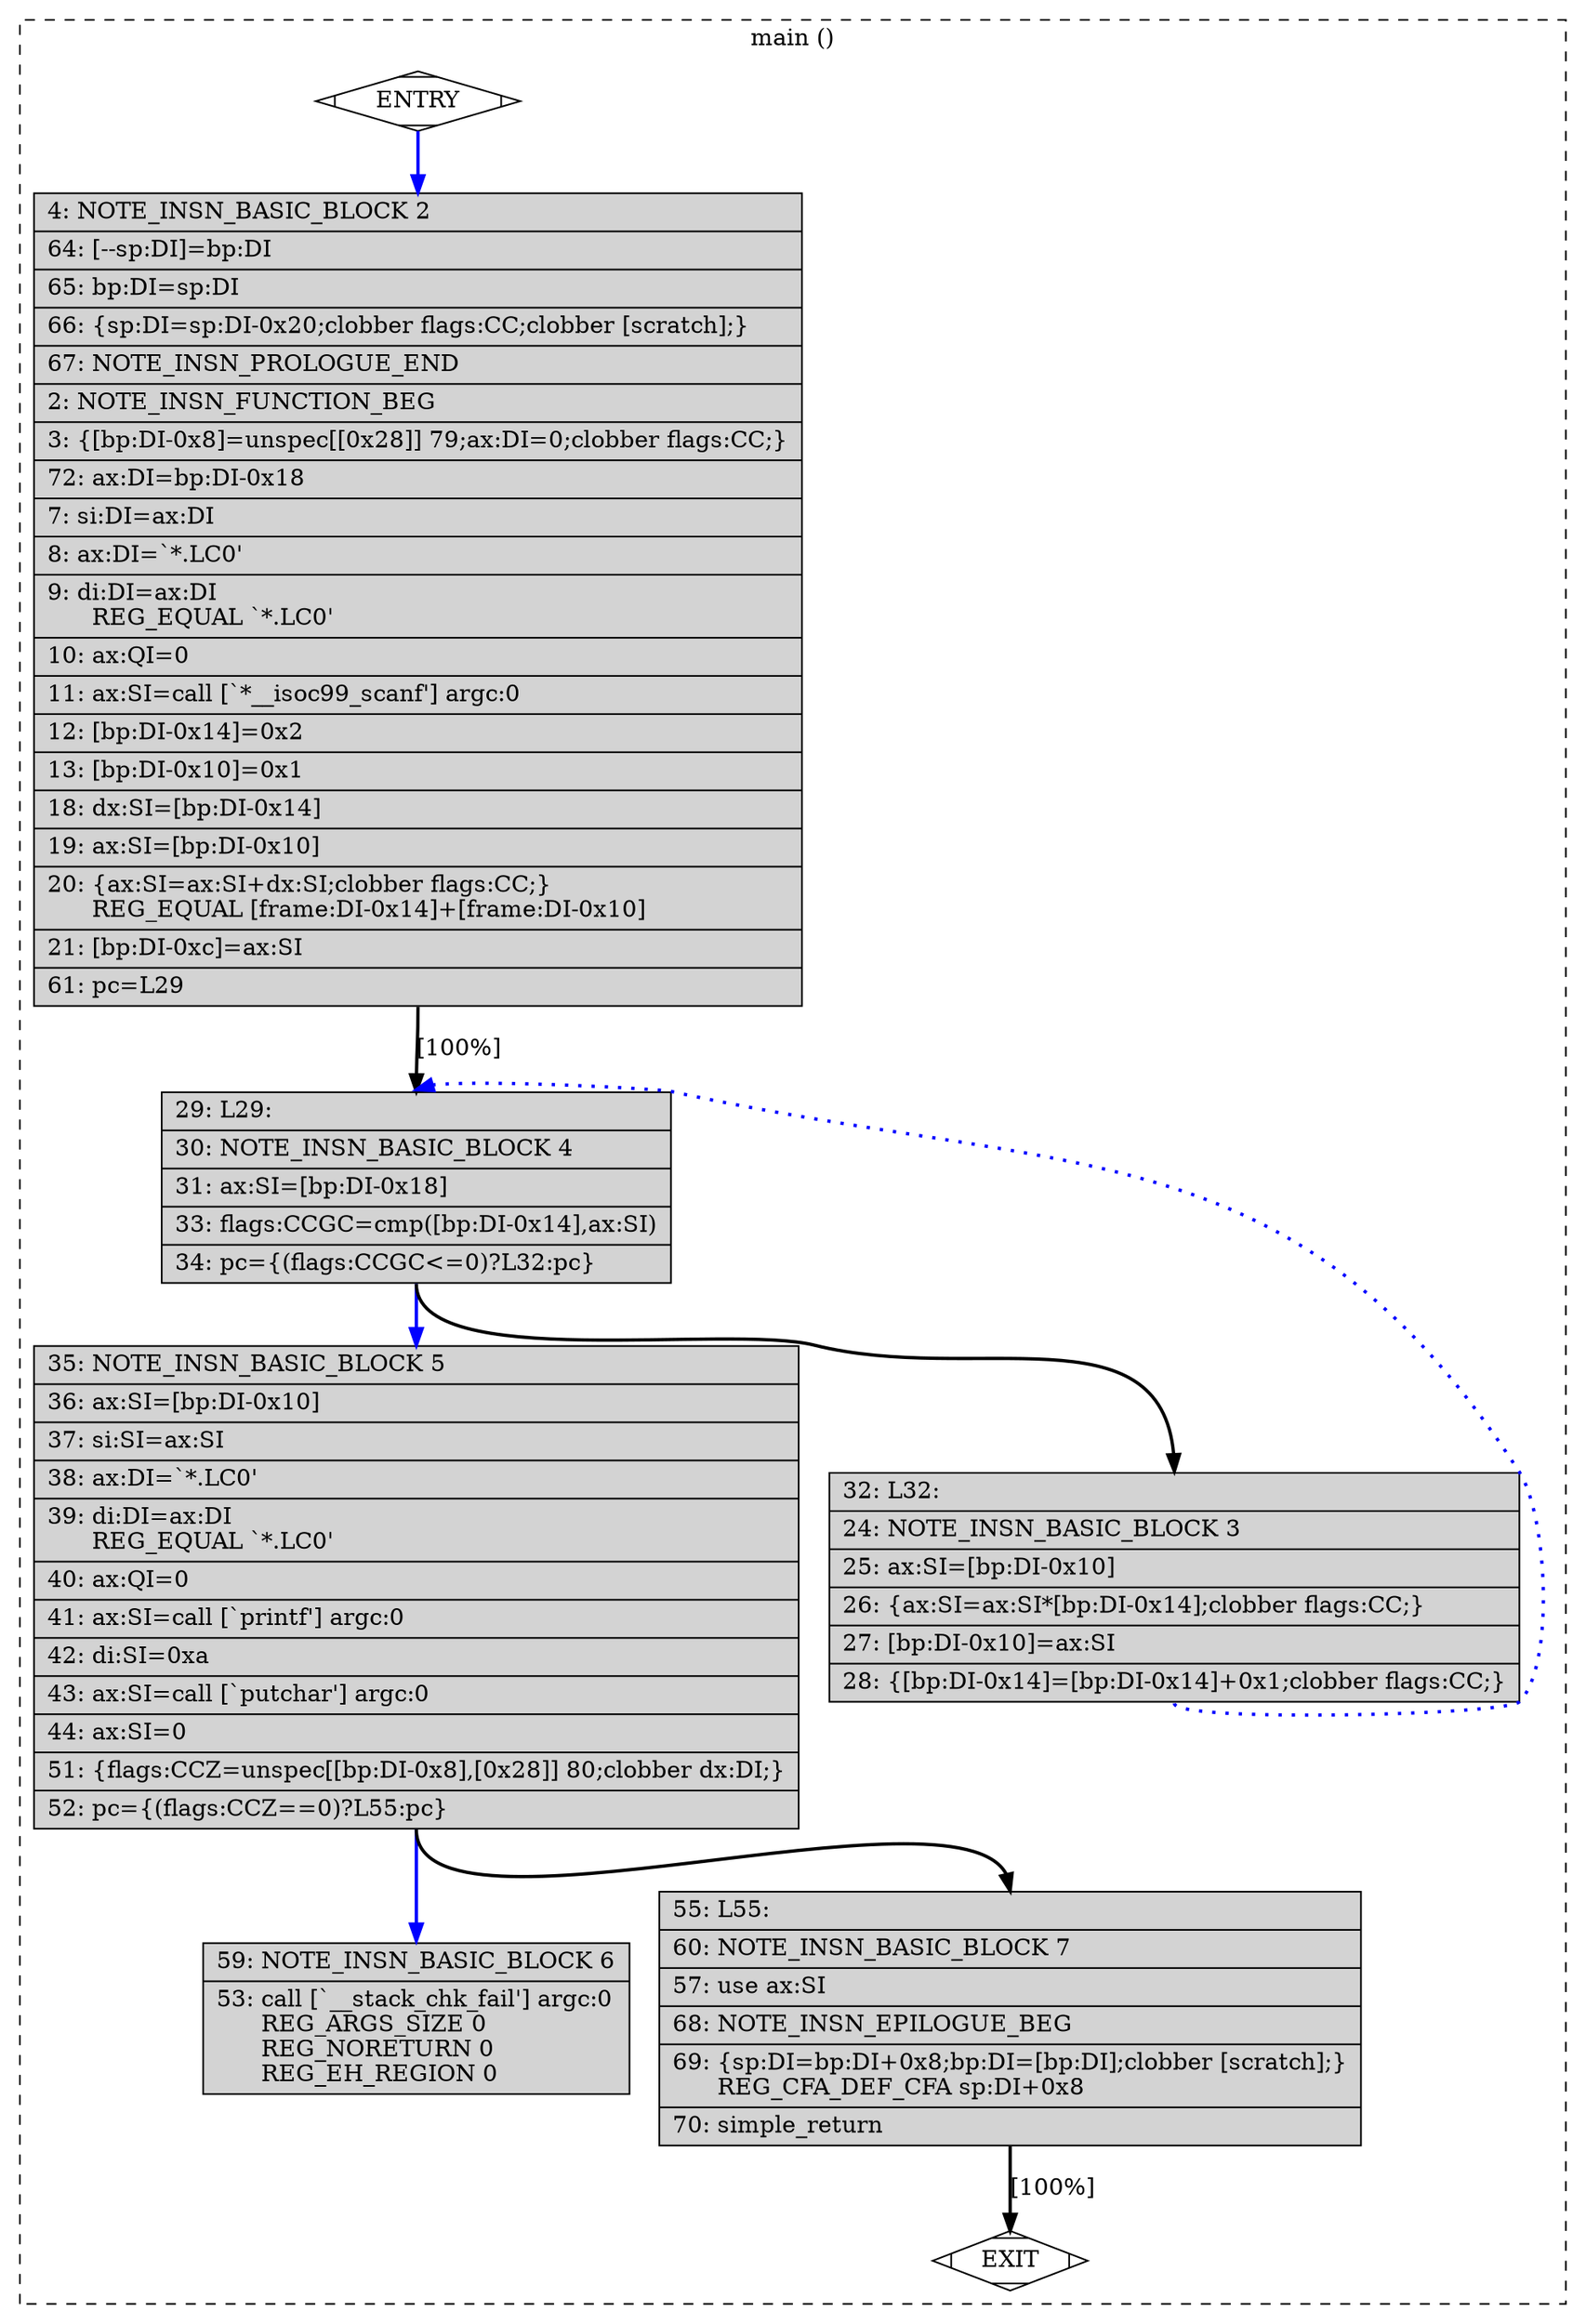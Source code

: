 digraph "a-exp0_3.c.317r.stack" {
overlap=false;
subgraph "cluster_main" {
	style="dashed";
	color="black";
	label="main ()";
	fn_0_basic_block_0 [shape=Mdiamond,style=filled,fillcolor=white,label="ENTRY"];

	fn_0_basic_block_2 [shape=record,style=filled,fillcolor=lightgrey,label="{\ \ \ \ 4:\ NOTE_INSN_BASIC_BLOCK\ 2\l\
|\ \ \ 64:\ [--sp:DI]=bp:DI\l\
|\ \ \ 65:\ bp:DI=sp:DI\l\
|\ \ \ 66:\ \{sp:DI=sp:DI-0x20;clobber\ flags:CC;clobber\ [scratch];\}\l\
|\ \ \ 67:\ NOTE_INSN_PROLOGUE_END\l\
|\ \ \ \ 2:\ NOTE_INSN_FUNCTION_BEG\l\
|\ \ \ \ 3:\ \{[bp:DI-0x8]=unspec[[0x28]]\ 79;ax:DI=0;clobber\ flags:CC;\}\l\
|\ \ \ 72:\ ax:DI=bp:DI-0x18\l\
|\ \ \ \ 7:\ si:DI=ax:DI\l\
|\ \ \ \ 8:\ ax:DI=`*.LC0'\l\
|\ \ \ \ 9:\ di:DI=ax:DI\l\
\ \ \ \ \ \ REG_EQUAL\ `*.LC0'\l\
|\ \ \ 10:\ ax:QI=0\l\
|\ \ \ 11:\ ax:SI=call\ [`*__isoc99_scanf']\ argc:0\l\
|\ \ \ 12:\ [bp:DI-0x14]=0x2\l\
|\ \ \ 13:\ [bp:DI-0x10]=0x1\l\
|\ \ \ 18:\ dx:SI=[bp:DI-0x14]\l\
|\ \ \ 19:\ ax:SI=[bp:DI-0x10]\l\
|\ \ \ 20:\ \{ax:SI=ax:SI+dx:SI;clobber\ flags:CC;\}\l\
\ \ \ \ \ \ REG_EQUAL\ [frame:DI-0x14]+[frame:DI-0x10]\l\
|\ \ \ 21:\ [bp:DI-0xc]=ax:SI\l\
|\ \ \ 61:\ pc=L29\l\
}"];

	fn_0_basic_block_4 [shape=record,style=filled,fillcolor=lightgrey,label="{\ \ \ 29:\ L29:\l\
|\ \ \ 30:\ NOTE_INSN_BASIC_BLOCK\ 4\l\
|\ \ \ 31:\ ax:SI=[bp:DI-0x18]\l\
|\ \ \ 33:\ flags:CCGC=cmp([bp:DI-0x14],ax:SI)\l\
|\ \ \ 34:\ pc=\{(flags:CCGC\<=0)?L32:pc\}\l\
}"];

	fn_0_basic_block_5 [shape=record,style=filled,fillcolor=lightgrey,label="{\ \ \ 35:\ NOTE_INSN_BASIC_BLOCK\ 5\l\
|\ \ \ 36:\ ax:SI=[bp:DI-0x10]\l\
|\ \ \ 37:\ si:SI=ax:SI\l\
|\ \ \ 38:\ ax:DI=`*.LC0'\l\
|\ \ \ 39:\ di:DI=ax:DI\l\
\ \ \ \ \ \ REG_EQUAL\ `*.LC0'\l\
|\ \ \ 40:\ ax:QI=0\l\
|\ \ \ 41:\ ax:SI=call\ [`printf']\ argc:0\l\
|\ \ \ 42:\ di:SI=0xa\l\
|\ \ \ 43:\ ax:SI=call\ [`putchar']\ argc:0\l\
|\ \ \ 44:\ ax:SI=0\l\
|\ \ \ 51:\ \{flags:CCZ=unspec[[bp:DI-0x8],[0x28]]\ 80;clobber\ dx:DI;\}\l\
|\ \ \ 52:\ pc=\{(flags:CCZ==0)?L55:pc\}\l\
}"];

	fn_0_basic_block_6 [shape=record,style=filled,fillcolor=lightgrey,label="{\ \ \ 59:\ NOTE_INSN_BASIC_BLOCK\ 6\l\
|\ \ \ 53:\ call\ [`__stack_chk_fail']\ argc:0\l\
\ \ \ \ \ \ REG_ARGS_SIZE\ 0\l\
\ \ \ \ \ \ REG_NORETURN\ 0\l\
\ \ \ \ \ \ REG_EH_REGION\ 0\l\
}"];

	fn_0_basic_block_7 [shape=record,style=filled,fillcolor=lightgrey,label="{\ \ \ 55:\ L55:\l\
|\ \ \ 60:\ NOTE_INSN_BASIC_BLOCK\ 7\l\
|\ \ \ 57:\ use\ ax:SI\l\
|\ \ \ 68:\ NOTE_INSN_EPILOGUE_BEG\l\
|\ \ \ 69:\ \{sp:DI=bp:DI+0x8;bp:DI=[bp:DI];clobber\ [scratch];\}\l\
\ \ \ \ \ \ REG_CFA_DEF_CFA\ sp:DI+0x8\l\
|\ \ \ 70:\ simple_return\l\
}"];

	fn_0_basic_block_3 [shape=record,style=filled,fillcolor=lightgrey,label="{\ \ \ 32:\ L32:\l\
|\ \ \ 24:\ NOTE_INSN_BASIC_BLOCK\ 3\l\
|\ \ \ 25:\ ax:SI=[bp:DI-0x10]\l\
|\ \ \ 26:\ \{ax:SI=ax:SI*[bp:DI-0x14];clobber\ flags:CC;\}\l\
|\ \ \ 27:\ [bp:DI-0x10]=ax:SI\l\
|\ \ \ 28:\ \{[bp:DI-0x14]=[bp:DI-0x14]+0x1;clobber\ flags:CC;\}\l\
}"];

	fn_0_basic_block_1 [shape=Mdiamond,style=filled,fillcolor=white,label="EXIT"];

	fn_0_basic_block_0:s -> fn_0_basic_block_2:n [style="solid,bold",color=blue,weight=100,constraint=true];
	fn_0_basic_block_2:s -> fn_0_basic_block_4:n [style="solid,bold",color=black,weight=10,constraint=true,label="[100%]"];
	fn_0_basic_block_3:s -> fn_0_basic_block_4:n [style="dotted,bold",color=blue,weight=10,constraint=false];
	fn_0_basic_block_4:s -> fn_0_basic_block_3:n [style="solid,bold",color=black,weight=10,constraint=true];
	fn_0_basic_block_4:s -> fn_0_basic_block_5:n [style="solid,bold",color=blue,weight=100,constraint=true];
	fn_0_basic_block_5:s -> fn_0_basic_block_7:n [style="solid,bold",color=black,weight=10,constraint=true];
	fn_0_basic_block_5:s -> fn_0_basic_block_6:n [style="solid,bold",color=blue,weight=100,constraint=true];
	fn_0_basic_block_7:s -> fn_0_basic_block_1:n [style="solid,bold",color=black,weight=10,constraint=true,label="[100%]"];
	fn_0_basic_block_0:s -> fn_0_basic_block_1:n [style="invis",constraint=true];
}
}
